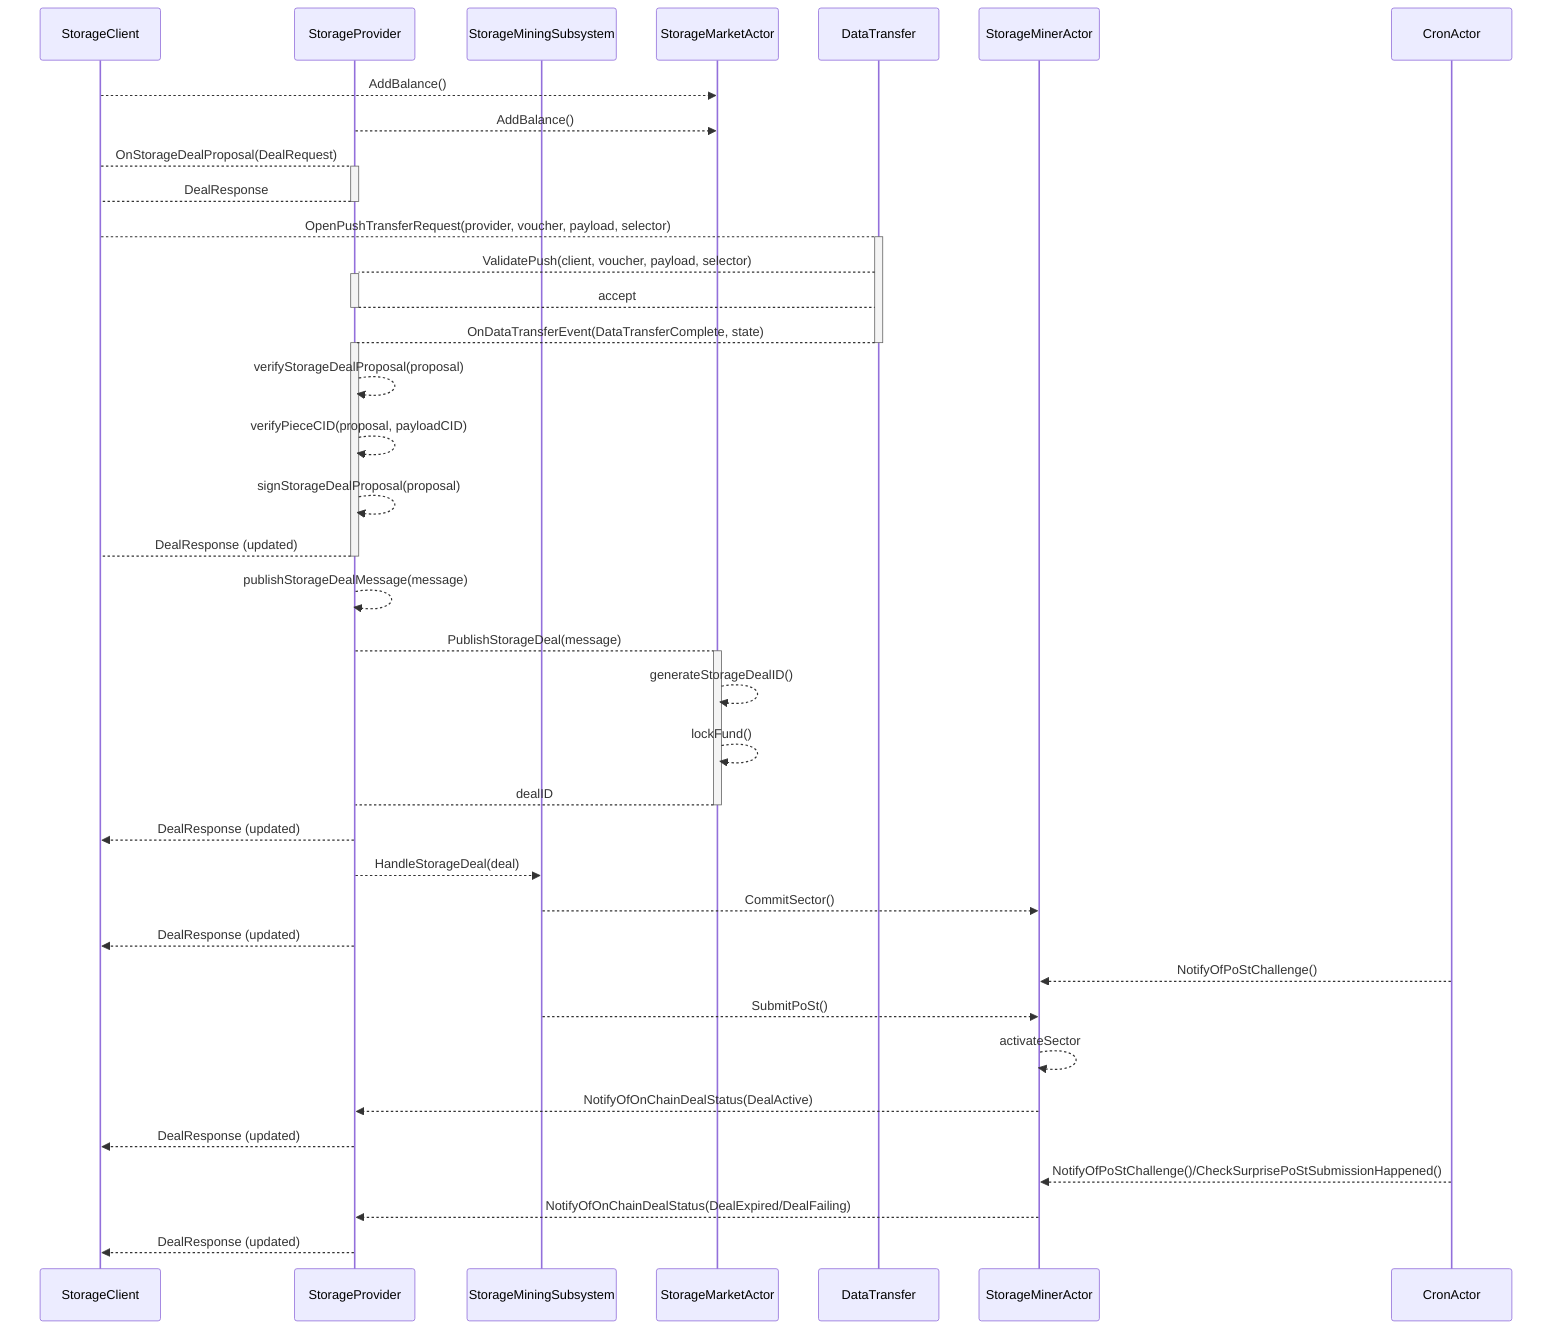 sequenceDiagram
participant StorageClient
participant StorageProvider
participant StorageMiningSubsystem
participant StorageMarketActor
participant DataTransfer
StorageClient -->> StorageMarketActor: AddBalance()
StorageProvider -->> StorageMarketActor: AddBalance()
StorageClient -->+ StorageProvider: OnStorageDealProposal(DealRequest)
StorageProvider -->- StorageClient: DealResponse
StorageClient -->+ DataTransfer: OpenPushTransferRequest(provider, voucher, payload, selector)
DataTransfer -->+ StorageProvider: ValidatePush(client, voucher, payload, selector)
StorageProvider -->- DataTransfer: accept
DataTransfer -->- StorageProvider: OnDataTransferEvent(DataTransferComplete, state)
activate StorageProvider
StorageProvider -->> StorageProvider: verifyStorageDealProposal(proposal)
StorageProvider -->> StorageProvider: verifyPieceCID(proposal, payloadCID)
StorageProvider -->> StorageProvider: signStorageDealProposal(proposal)
StorageProvider -->- StorageClient: DealResponse (updated)
StorageProvider -->> StorageProvider: publishStorageDealMessage(message)
StorageProvider -->+ StorageMarketActor: PublishStorageDeal(message)
StorageMarketActor -->> StorageMarketActor: generateStorageDealID()
StorageMarketActor -->> StorageMarketActor: lockFund()
StorageMarketActor -->- StorageProvider: dealID
StorageProvider -->> StorageClient: DealResponse (updated)
StorageProvider -->> StorageMiningSubsystem: HandleStorageDeal(deal)
StorageMiningSubsystem -->> StorageMinerActor: CommitSector()
StorageProvider -->> StorageClient: DealResponse (updated)
CronActor -->> StorageMinerActor: NotifyOfPoStChallenge()
StorageMiningSubsystem -->> StorageMinerActor: SubmitPoSt()
StorageMinerActor -->> StorageMinerActor: activateSector
StorageMinerActor -->> StorageProvider: NotifyOfOnChainDealStatus(DealActive)
StorageProvider -->> StorageClient: DealResponse (updated)
CronActor -->> StorageMinerActor: NotifyOfPoStChallenge()/CheckSurprisePoStSubmissionHappened()
StorageMinerActor -->> StorageProvider: NotifyOfOnChainDealStatus(DealExpired/DealFailing)
StorageProvider -->> StorageClient: DealResponse (updated)